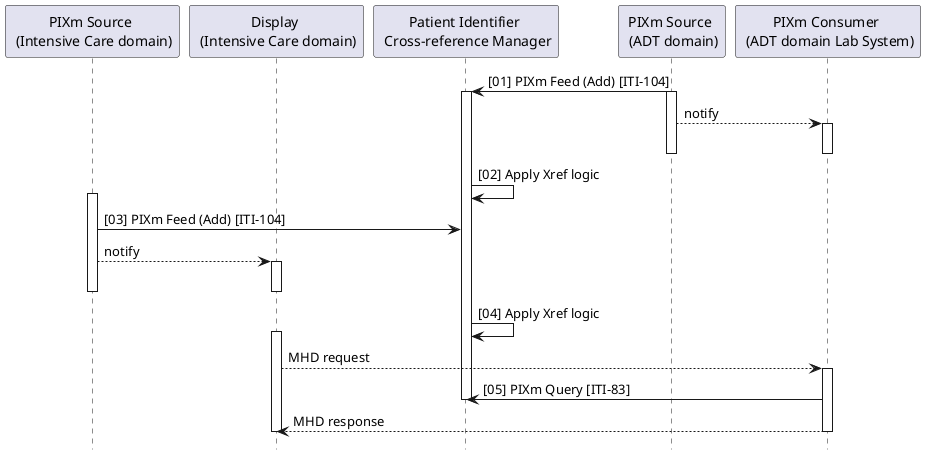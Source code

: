 @startuml
hide footbox

participant "PIXm Source \n (Intensive Care domain)" as Source1
participant "Display \n (Intensive Care domain)" as Display
participant "Patient Identifier \n Cross-reference Manager" as Manager
participant "PIXm Source \n (ADT domain)" as Source2
participant "PIXm Consumer \n (ADT domain Lab System)" as Lab

Source2 -> Manager: [01] PIXm Feed (Add) [ITI-104]
activate Manager
activate Source2
Source2 --> Lab: notify
activate Lab
deactivate Source2
deactivate Lab

Manager -> Manager: [02] Apply Xref logic

activate Source1

Source1 -> Manager: [03] PIXm Feed (Add) [ITI-104]

Source1 --> Display: notify

activate Display
deactivate Display

deactivate Source1

Manager -> Manager: [04] Apply Xref logic

activate Display

Display --> Lab: MHD request
activate Lab

Lab -> Manager: [05] PIXm Query [ITI-83]
deactivate Manager

Lab --> Display: MHD response

deactivate Display
deactivate Lab

deactivate Manager


@enduml
